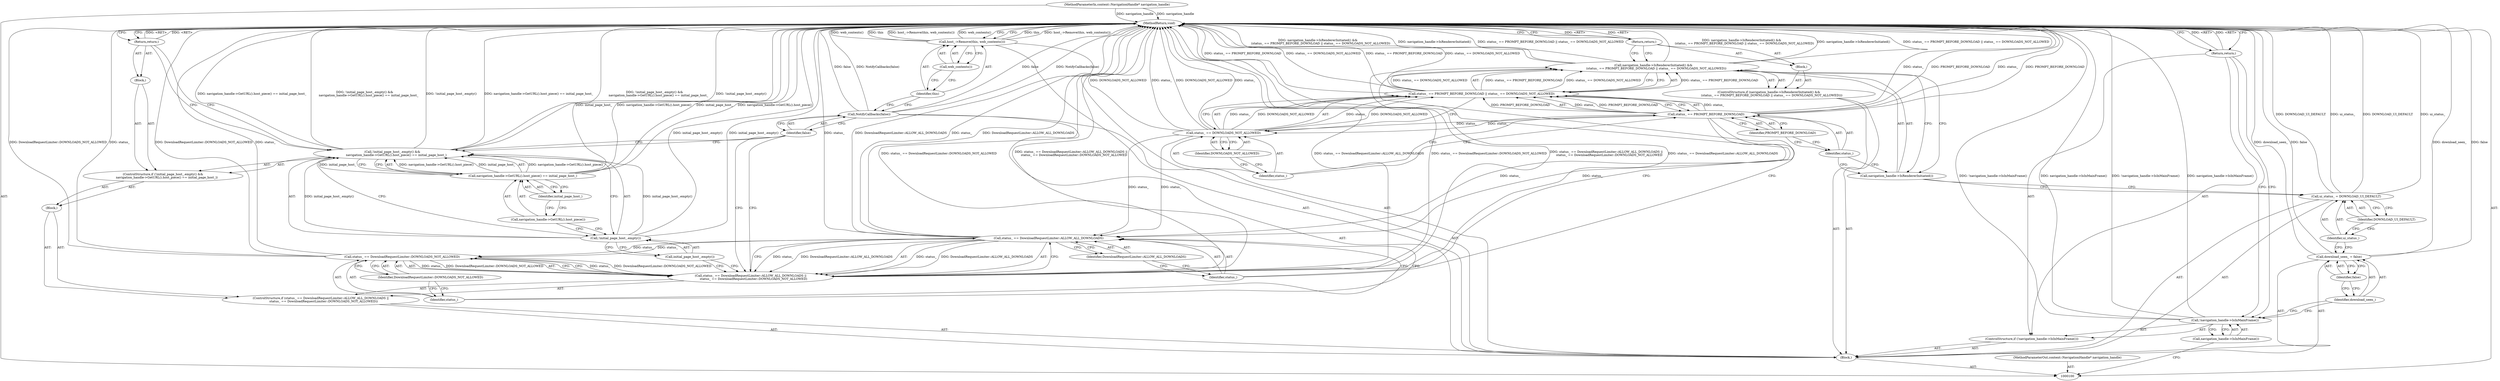 digraph "1_Chrome_01a6365651e0b1e9896b251411a18a4ab5a4306d_0" {
"1000148" [label="(MethodReturn,void)"];
"1000119" [label="(Identifier,PROMPT_BEFORE_DOWNLOAD)"];
"1000120" [label="(Call,status_ == DOWNLOADS_NOT_ALLOWED)"];
"1000121" [label="(Identifier,status_)"];
"1000122" [label="(Identifier,DOWNLOADS_NOT_ALLOWED)"];
"1000116" [label="(Call,status_ == PROMPT_BEFORE_DOWNLOAD || status_ == DOWNLOADS_NOT_ALLOWED)"];
"1000117" [label="(Call,status_ == PROMPT_BEFORE_DOWNLOAD)"];
"1000118" [label="(Identifier,status_)"];
"1000123" [label="(Block,)"];
"1000124" [label="(Return,return;)"];
"1000129" [label="(Identifier,DownloadRequestLimiter::ALLOW_ALL_DOWNLOADS)"];
"1000125" [label="(ControlStructure,if (status_ == DownloadRequestLimiter::ALLOW_ALL_DOWNLOADS ||\n      status_ == DownloadRequestLimiter::DOWNLOADS_NOT_ALLOWED))"];
"1000126" [label="(Call,status_ == DownloadRequestLimiter::ALLOW_ALL_DOWNLOADS ||\n      status_ == DownloadRequestLimiter::DOWNLOADS_NOT_ALLOWED)"];
"1000127" [label="(Call,status_ == DownloadRequestLimiter::ALLOW_ALL_DOWNLOADS)"];
"1000128" [label="(Identifier,status_)"];
"1000132" [label="(Identifier,DownloadRequestLimiter::DOWNLOADS_NOT_ALLOWED)"];
"1000130" [label="(Call,status_ == DownloadRequestLimiter::DOWNLOADS_NOT_ALLOWED)"];
"1000131" [label="(Identifier,status_)"];
"1000133" [label="(Block,)"];
"1000134" [label="(ControlStructure,if (!initial_page_host_.empty() &&\n        navigation_handle->GetURL().host_piece() == initial_page_host_))"];
"1000135" [label="(Call,!initial_page_host_.empty() &&\n        navigation_handle->GetURL().host_piece() == initial_page_host_)"];
"1000136" [label="(Call,!initial_page_host_.empty())"];
"1000137" [label="(Call,initial_page_host_.empty())"];
"1000140" [label="(Identifier,initial_page_host_)"];
"1000141" [label="(Block,)"];
"1000138" [label="(Call,navigation_handle->GetURL().host_piece() == initial_page_host_)"];
"1000139" [label="(Call,navigation_handle->GetURL().host_piece())"];
"1000142" [label="(Return,return;)"];
"1000101" [label="(MethodParameterIn,content::NavigationHandle* navigation_handle)"];
"1000201" [label="(MethodParameterOut,content::NavigationHandle* navigation_handle)"];
"1000102" [label="(Block,)"];
"1000144" [label="(Identifier,false)"];
"1000143" [label="(Call,NotifyCallbacks(false))"];
"1000146" [label="(Identifier,this)"];
"1000145" [label="(Call,host_->Remove(this, web_contents()))"];
"1000147" [label="(Call,web_contents())"];
"1000103" [label="(ControlStructure,if (!navigation_handle->IsInMainFrame()))"];
"1000104" [label="(Call,!navigation_handle->IsInMainFrame())"];
"1000105" [label="(Call,navigation_handle->IsInMainFrame())"];
"1000106" [label="(Return,return;)"];
"1000109" [label="(Identifier,false)"];
"1000107" [label="(Call,download_seen_ = false)"];
"1000108" [label="(Identifier,download_seen_)"];
"1000112" [label="(Identifier,DOWNLOAD_UI_DEFAULT)"];
"1000110" [label="(Call,ui_status_ = DOWNLOAD_UI_DEFAULT)"];
"1000111" [label="(Identifier,ui_status_)"];
"1000113" [label="(ControlStructure,if (navigation_handle->IsRendererInitiated() &&\n      (status_ == PROMPT_BEFORE_DOWNLOAD || status_ == DOWNLOADS_NOT_ALLOWED)))"];
"1000114" [label="(Call,navigation_handle->IsRendererInitiated() &&\n      (status_ == PROMPT_BEFORE_DOWNLOAD || status_ == DOWNLOADS_NOT_ALLOWED))"];
"1000115" [label="(Call,navigation_handle->IsRendererInitiated())"];
"1000148" -> "1000100"  [label="AST: "];
"1000148" -> "1000106"  [label="CFG: "];
"1000148" -> "1000124"  [label="CFG: "];
"1000148" -> "1000142"  [label="CFG: "];
"1000148" -> "1000145"  [label="CFG: "];
"1000142" -> "1000148"  [label="DDG: <RET>"];
"1000124" -> "1000148"  [label="DDG: <RET>"];
"1000116" -> "1000148"  [label="DDG: status_ == PROMPT_BEFORE_DOWNLOAD"];
"1000116" -> "1000148"  [label="DDG: status_ == DOWNLOADS_NOT_ALLOWED"];
"1000107" -> "1000148"  [label="DDG: download_seen_"];
"1000107" -> "1000148"  [label="DDG: false"];
"1000104" -> "1000148"  [label="DDG: !navigation_handle->IsInMainFrame()"];
"1000104" -> "1000148"  [label="DDG: navigation_handle->IsInMainFrame()"];
"1000114" -> "1000148"  [label="DDG: navigation_handle->IsRendererInitiated() &&\n      (status_ == PROMPT_BEFORE_DOWNLOAD || status_ == DOWNLOADS_NOT_ALLOWED)"];
"1000114" -> "1000148"  [label="DDG: navigation_handle->IsRendererInitiated()"];
"1000114" -> "1000148"  [label="DDG: status_ == PROMPT_BEFORE_DOWNLOAD || status_ == DOWNLOADS_NOT_ALLOWED"];
"1000138" -> "1000148"  [label="DDG: initial_page_host_"];
"1000138" -> "1000148"  [label="DDG: navigation_handle->GetURL().host_piece()"];
"1000126" -> "1000148"  [label="DDG: status_ == DownloadRequestLimiter::ALLOW_ALL_DOWNLOADS"];
"1000126" -> "1000148"  [label="DDG: status_ == DownloadRequestLimiter::DOWNLOADS_NOT_ALLOWED"];
"1000126" -> "1000148"  [label="DDG: status_ == DownloadRequestLimiter::ALLOW_ALL_DOWNLOADS ||\n      status_ == DownloadRequestLimiter::DOWNLOADS_NOT_ALLOWED"];
"1000117" -> "1000148"  [label="DDG: status_"];
"1000117" -> "1000148"  [label="DDG: PROMPT_BEFORE_DOWNLOAD"];
"1000110" -> "1000148"  [label="DDG: DOWNLOAD_UI_DEFAULT"];
"1000110" -> "1000148"  [label="DDG: ui_status_"];
"1000145" -> "1000148"  [label="DDG: this"];
"1000145" -> "1000148"  [label="DDG: host_->Remove(this, web_contents())"];
"1000145" -> "1000148"  [label="DDG: web_contents()"];
"1000130" -> "1000148"  [label="DDG: status_"];
"1000130" -> "1000148"  [label="DDG: DownloadRequestLimiter::DOWNLOADS_NOT_ALLOWED"];
"1000127" -> "1000148"  [label="DDG: DownloadRequestLimiter::ALLOW_ALL_DOWNLOADS"];
"1000127" -> "1000148"  [label="DDG: status_"];
"1000143" -> "1000148"  [label="DDG: false"];
"1000143" -> "1000148"  [label="DDG: NotifyCallbacks(false)"];
"1000120" -> "1000148"  [label="DDG: status_"];
"1000120" -> "1000148"  [label="DDG: DOWNLOADS_NOT_ALLOWED"];
"1000135" -> "1000148"  [label="DDG: !initial_page_host_.empty() &&\n        navigation_handle->GetURL().host_piece() == initial_page_host_"];
"1000135" -> "1000148"  [label="DDG: !initial_page_host_.empty()"];
"1000135" -> "1000148"  [label="DDG: navigation_handle->GetURL().host_piece() == initial_page_host_"];
"1000101" -> "1000148"  [label="DDG: navigation_handle"];
"1000136" -> "1000148"  [label="DDG: initial_page_host_.empty()"];
"1000106" -> "1000148"  [label="DDG: <RET>"];
"1000119" -> "1000117"  [label="AST: "];
"1000119" -> "1000118"  [label="CFG: "];
"1000117" -> "1000119"  [label="CFG: "];
"1000120" -> "1000116"  [label="AST: "];
"1000120" -> "1000122"  [label="CFG: "];
"1000121" -> "1000120"  [label="AST: "];
"1000122" -> "1000120"  [label="AST: "];
"1000116" -> "1000120"  [label="CFG: "];
"1000120" -> "1000148"  [label="DDG: status_"];
"1000120" -> "1000148"  [label="DDG: DOWNLOADS_NOT_ALLOWED"];
"1000120" -> "1000116"  [label="DDG: status_"];
"1000120" -> "1000116"  [label="DDG: DOWNLOADS_NOT_ALLOWED"];
"1000117" -> "1000120"  [label="DDG: status_"];
"1000120" -> "1000127"  [label="DDG: status_"];
"1000121" -> "1000120"  [label="AST: "];
"1000121" -> "1000117"  [label="CFG: "];
"1000122" -> "1000121"  [label="CFG: "];
"1000122" -> "1000120"  [label="AST: "];
"1000122" -> "1000121"  [label="CFG: "];
"1000120" -> "1000122"  [label="CFG: "];
"1000116" -> "1000114"  [label="AST: "];
"1000116" -> "1000117"  [label="CFG: "];
"1000116" -> "1000120"  [label="CFG: "];
"1000117" -> "1000116"  [label="AST: "];
"1000120" -> "1000116"  [label="AST: "];
"1000114" -> "1000116"  [label="CFG: "];
"1000116" -> "1000148"  [label="DDG: status_ == PROMPT_BEFORE_DOWNLOAD"];
"1000116" -> "1000148"  [label="DDG: status_ == DOWNLOADS_NOT_ALLOWED"];
"1000116" -> "1000114"  [label="DDG: status_ == PROMPT_BEFORE_DOWNLOAD"];
"1000116" -> "1000114"  [label="DDG: status_ == DOWNLOADS_NOT_ALLOWED"];
"1000117" -> "1000116"  [label="DDG: status_"];
"1000117" -> "1000116"  [label="DDG: PROMPT_BEFORE_DOWNLOAD"];
"1000120" -> "1000116"  [label="DDG: status_"];
"1000120" -> "1000116"  [label="DDG: DOWNLOADS_NOT_ALLOWED"];
"1000117" -> "1000116"  [label="AST: "];
"1000117" -> "1000119"  [label="CFG: "];
"1000118" -> "1000117"  [label="AST: "];
"1000119" -> "1000117"  [label="AST: "];
"1000121" -> "1000117"  [label="CFG: "];
"1000116" -> "1000117"  [label="CFG: "];
"1000117" -> "1000148"  [label="DDG: status_"];
"1000117" -> "1000148"  [label="DDG: PROMPT_BEFORE_DOWNLOAD"];
"1000117" -> "1000116"  [label="DDG: status_"];
"1000117" -> "1000116"  [label="DDG: PROMPT_BEFORE_DOWNLOAD"];
"1000117" -> "1000120"  [label="DDG: status_"];
"1000117" -> "1000127"  [label="DDG: status_"];
"1000118" -> "1000117"  [label="AST: "];
"1000118" -> "1000115"  [label="CFG: "];
"1000119" -> "1000118"  [label="CFG: "];
"1000123" -> "1000113"  [label="AST: "];
"1000124" -> "1000123"  [label="AST: "];
"1000124" -> "1000123"  [label="AST: "];
"1000124" -> "1000114"  [label="CFG: "];
"1000148" -> "1000124"  [label="CFG: "];
"1000124" -> "1000148"  [label="DDG: <RET>"];
"1000129" -> "1000127"  [label="AST: "];
"1000129" -> "1000128"  [label="CFG: "];
"1000127" -> "1000129"  [label="CFG: "];
"1000125" -> "1000102"  [label="AST: "];
"1000126" -> "1000125"  [label="AST: "];
"1000133" -> "1000125"  [label="AST: "];
"1000126" -> "1000125"  [label="AST: "];
"1000126" -> "1000127"  [label="CFG: "];
"1000126" -> "1000130"  [label="CFG: "];
"1000127" -> "1000126"  [label="AST: "];
"1000130" -> "1000126"  [label="AST: "];
"1000137" -> "1000126"  [label="CFG: "];
"1000144" -> "1000126"  [label="CFG: "];
"1000126" -> "1000148"  [label="DDG: status_ == DownloadRequestLimiter::ALLOW_ALL_DOWNLOADS"];
"1000126" -> "1000148"  [label="DDG: status_ == DownloadRequestLimiter::DOWNLOADS_NOT_ALLOWED"];
"1000126" -> "1000148"  [label="DDG: status_ == DownloadRequestLimiter::ALLOW_ALL_DOWNLOADS ||\n      status_ == DownloadRequestLimiter::DOWNLOADS_NOT_ALLOWED"];
"1000127" -> "1000126"  [label="DDG: status_"];
"1000127" -> "1000126"  [label="DDG: DownloadRequestLimiter::ALLOW_ALL_DOWNLOADS"];
"1000130" -> "1000126"  [label="DDG: status_"];
"1000130" -> "1000126"  [label="DDG: DownloadRequestLimiter::DOWNLOADS_NOT_ALLOWED"];
"1000127" -> "1000126"  [label="AST: "];
"1000127" -> "1000129"  [label="CFG: "];
"1000128" -> "1000127"  [label="AST: "];
"1000129" -> "1000127"  [label="AST: "];
"1000131" -> "1000127"  [label="CFG: "];
"1000126" -> "1000127"  [label="CFG: "];
"1000127" -> "1000148"  [label="DDG: DownloadRequestLimiter::ALLOW_ALL_DOWNLOADS"];
"1000127" -> "1000148"  [label="DDG: status_"];
"1000127" -> "1000126"  [label="DDG: status_"];
"1000127" -> "1000126"  [label="DDG: DownloadRequestLimiter::ALLOW_ALL_DOWNLOADS"];
"1000120" -> "1000127"  [label="DDG: status_"];
"1000117" -> "1000127"  [label="DDG: status_"];
"1000127" -> "1000130"  [label="DDG: status_"];
"1000128" -> "1000127"  [label="AST: "];
"1000128" -> "1000114"  [label="CFG: "];
"1000129" -> "1000128"  [label="CFG: "];
"1000132" -> "1000130"  [label="AST: "];
"1000132" -> "1000131"  [label="CFG: "];
"1000130" -> "1000132"  [label="CFG: "];
"1000130" -> "1000126"  [label="AST: "];
"1000130" -> "1000132"  [label="CFG: "];
"1000131" -> "1000130"  [label="AST: "];
"1000132" -> "1000130"  [label="AST: "];
"1000126" -> "1000130"  [label="CFG: "];
"1000130" -> "1000148"  [label="DDG: status_"];
"1000130" -> "1000148"  [label="DDG: DownloadRequestLimiter::DOWNLOADS_NOT_ALLOWED"];
"1000130" -> "1000126"  [label="DDG: status_"];
"1000130" -> "1000126"  [label="DDG: DownloadRequestLimiter::DOWNLOADS_NOT_ALLOWED"];
"1000127" -> "1000130"  [label="DDG: status_"];
"1000131" -> "1000130"  [label="AST: "];
"1000131" -> "1000127"  [label="CFG: "];
"1000132" -> "1000131"  [label="CFG: "];
"1000133" -> "1000125"  [label="AST: "];
"1000134" -> "1000133"  [label="AST: "];
"1000134" -> "1000133"  [label="AST: "];
"1000135" -> "1000134"  [label="AST: "];
"1000141" -> "1000134"  [label="AST: "];
"1000135" -> "1000134"  [label="AST: "];
"1000135" -> "1000136"  [label="CFG: "];
"1000135" -> "1000138"  [label="CFG: "];
"1000136" -> "1000135"  [label="AST: "];
"1000138" -> "1000135"  [label="AST: "];
"1000142" -> "1000135"  [label="CFG: "];
"1000144" -> "1000135"  [label="CFG: "];
"1000135" -> "1000148"  [label="DDG: !initial_page_host_.empty() &&\n        navigation_handle->GetURL().host_piece() == initial_page_host_"];
"1000135" -> "1000148"  [label="DDG: !initial_page_host_.empty()"];
"1000135" -> "1000148"  [label="DDG: navigation_handle->GetURL().host_piece() == initial_page_host_"];
"1000136" -> "1000135"  [label="DDG: initial_page_host_.empty()"];
"1000138" -> "1000135"  [label="DDG: navigation_handle->GetURL().host_piece()"];
"1000138" -> "1000135"  [label="DDG: initial_page_host_"];
"1000136" -> "1000135"  [label="AST: "];
"1000136" -> "1000137"  [label="CFG: "];
"1000137" -> "1000136"  [label="AST: "];
"1000139" -> "1000136"  [label="CFG: "];
"1000135" -> "1000136"  [label="CFG: "];
"1000136" -> "1000148"  [label="DDG: initial_page_host_.empty()"];
"1000136" -> "1000135"  [label="DDG: initial_page_host_.empty()"];
"1000137" -> "1000136"  [label="AST: "];
"1000137" -> "1000126"  [label="CFG: "];
"1000136" -> "1000137"  [label="CFG: "];
"1000140" -> "1000138"  [label="AST: "];
"1000140" -> "1000139"  [label="CFG: "];
"1000138" -> "1000140"  [label="CFG: "];
"1000141" -> "1000134"  [label="AST: "];
"1000142" -> "1000141"  [label="AST: "];
"1000138" -> "1000135"  [label="AST: "];
"1000138" -> "1000140"  [label="CFG: "];
"1000139" -> "1000138"  [label="AST: "];
"1000140" -> "1000138"  [label="AST: "];
"1000135" -> "1000138"  [label="CFG: "];
"1000138" -> "1000148"  [label="DDG: initial_page_host_"];
"1000138" -> "1000148"  [label="DDG: navigation_handle->GetURL().host_piece()"];
"1000138" -> "1000135"  [label="DDG: navigation_handle->GetURL().host_piece()"];
"1000138" -> "1000135"  [label="DDG: initial_page_host_"];
"1000139" -> "1000138"  [label="AST: "];
"1000139" -> "1000136"  [label="CFG: "];
"1000140" -> "1000139"  [label="CFG: "];
"1000142" -> "1000141"  [label="AST: "];
"1000142" -> "1000135"  [label="CFG: "];
"1000148" -> "1000142"  [label="CFG: "];
"1000142" -> "1000148"  [label="DDG: <RET>"];
"1000101" -> "1000100"  [label="AST: "];
"1000101" -> "1000148"  [label="DDG: navigation_handle"];
"1000201" -> "1000100"  [label="AST: "];
"1000102" -> "1000100"  [label="AST: "];
"1000103" -> "1000102"  [label="AST: "];
"1000107" -> "1000102"  [label="AST: "];
"1000110" -> "1000102"  [label="AST: "];
"1000113" -> "1000102"  [label="AST: "];
"1000125" -> "1000102"  [label="AST: "];
"1000143" -> "1000102"  [label="AST: "];
"1000145" -> "1000102"  [label="AST: "];
"1000144" -> "1000143"  [label="AST: "];
"1000144" -> "1000135"  [label="CFG: "];
"1000144" -> "1000126"  [label="CFG: "];
"1000143" -> "1000144"  [label="CFG: "];
"1000143" -> "1000102"  [label="AST: "];
"1000143" -> "1000144"  [label="CFG: "];
"1000144" -> "1000143"  [label="AST: "];
"1000146" -> "1000143"  [label="CFG: "];
"1000143" -> "1000148"  [label="DDG: false"];
"1000143" -> "1000148"  [label="DDG: NotifyCallbacks(false)"];
"1000146" -> "1000145"  [label="AST: "];
"1000146" -> "1000143"  [label="CFG: "];
"1000147" -> "1000146"  [label="CFG: "];
"1000145" -> "1000102"  [label="AST: "];
"1000145" -> "1000147"  [label="CFG: "];
"1000146" -> "1000145"  [label="AST: "];
"1000147" -> "1000145"  [label="AST: "];
"1000148" -> "1000145"  [label="CFG: "];
"1000145" -> "1000148"  [label="DDG: this"];
"1000145" -> "1000148"  [label="DDG: host_->Remove(this, web_contents())"];
"1000145" -> "1000148"  [label="DDG: web_contents()"];
"1000147" -> "1000145"  [label="AST: "];
"1000147" -> "1000146"  [label="CFG: "];
"1000145" -> "1000147"  [label="CFG: "];
"1000103" -> "1000102"  [label="AST: "];
"1000104" -> "1000103"  [label="AST: "];
"1000106" -> "1000103"  [label="AST: "];
"1000104" -> "1000103"  [label="AST: "];
"1000104" -> "1000105"  [label="CFG: "];
"1000105" -> "1000104"  [label="AST: "];
"1000106" -> "1000104"  [label="CFG: "];
"1000108" -> "1000104"  [label="CFG: "];
"1000104" -> "1000148"  [label="DDG: !navigation_handle->IsInMainFrame()"];
"1000104" -> "1000148"  [label="DDG: navigation_handle->IsInMainFrame()"];
"1000105" -> "1000104"  [label="AST: "];
"1000105" -> "1000100"  [label="CFG: "];
"1000104" -> "1000105"  [label="CFG: "];
"1000106" -> "1000103"  [label="AST: "];
"1000106" -> "1000104"  [label="CFG: "];
"1000148" -> "1000106"  [label="CFG: "];
"1000106" -> "1000148"  [label="DDG: <RET>"];
"1000109" -> "1000107"  [label="AST: "];
"1000109" -> "1000108"  [label="CFG: "];
"1000107" -> "1000109"  [label="CFG: "];
"1000107" -> "1000102"  [label="AST: "];
"1000107" -> "1000109"  [label="CFG: "];
"1000108" -> "1000107"  [label="AST: "];
"1000109" -> "1000107"  [label="AST: "];
"1000111" -> "1000107"  [label="CFG: "];
"1000107" -> "1000148"  [label="DDG: download_seen_"];
"1000107" -> "1000148"  [label="DDG: false"];
"1000108" -> "1000107"  [label="AST: "];
"1000108" -> "1000104"  [label="CFG: "];
"1000109" -> "1000108"  [label="CFG: "];
"1000112" -> "1000110"  [label="AST: "];
"1000112" -> "1000111"  [label="CFG: "];
"1000110" -> "1000112"  [label="CFG: "];
"1000110" -> "1000102"  [label="AST: "];
"1000110" -> "1000112"  [label="CFG: "];
"1000111" -> "1000110"  [label="AST: "];
"1000112" -> "1000110"  [label="AST: "];
"1000115" -> "1000110"  [label="CFG: "];
"1000110" -> "1000148"  [label="DDG: DOWNLOAD_UI_DEFAULT"];
"1000110" -> "1000148"  [label="DDG: ui_status_"];
"1000111" -> "1000110"  [label="AST: "];
"1000111" -> "1000107"  [label="CFG: "];
"1000112" -> "1000111"  [label="CFG: "];
"1000113" -> "1000102"  [label="AST: "];
"1000114" -> "1000113"  [label="AST: "];
"1000123" -> "1000113"  [label="AST: "];
"1000114" -> "1000113"  [label="AST: "];
"1000114" -> "1000115"  [label="CFG: "];
"1000114" -> "1000116"  [label="CFG: "];
"1000115" -> "1000114"  [label="AST: "];
"1000116" -> "1000114"  [label="AST: "];
"1000124" -> "1000114"  [label="CFG: "];
"1000128" -> "1000114"  [label="CFG: "];
"1000114" -> "1000148"  [label="DDG: navigation_handle->IsRendererInitiated() &&\n      (status_ == PROMPT_BEFORE_DOWNLOAD || status_ == DOWNLOADS_NOT_ALLOWED)"];
"1000114" -> "1000148"  [label="DDG: navigation_handle->IsRendererInitiated()"];
"1000114" -> "1000148"  [label="DDG: status_ == PROMPT_BEFORE_DOWNLOAD || status_ == DOWNLOADS_NOT_ALLOWED"];
"1000116" -> "1000114"  [label="DDG: status_ == PROMPT_BEFORE_DOWNLOAD"];
"1000116" -> "1000114"  [label="DDG: status_ == DOWNLOADS_NOT_ALLOWED"];
"1000115" -> "1000114"  [label="AST: "];
"1000115" -> "1000110"  [label="CFG: "];
"1000118" -> "1000115"  [label="CFG: "];
"1000114" -> "1000115"  [label="CFG: "];
}
